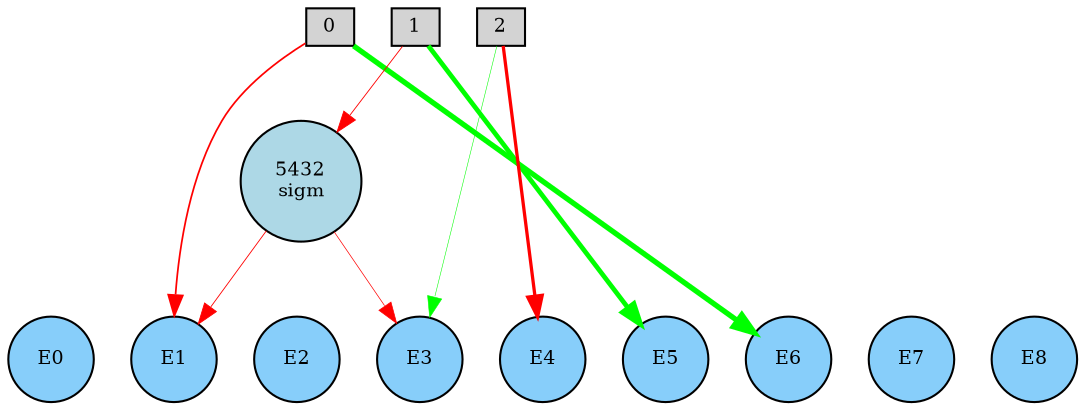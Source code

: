 digraph {
	node [fontsize=9 height=0.2 shape=circle width=0.2]
	subgraph inputs {
		node [shape=box style=filled]
		rank=source
		0 [fillcolor=lightgray]
		1 [fillcolor=lightgray]
		0 -> 1 [style=invis]
		2 [fillcolor=lightgray]
		1 -> 2 [style=invis]
	}
	subgraph outputs {
		node [style=filled]
		rank=sink
		E0 [fillcolor=lightskyblue fontsize=9 height=0.2 shape=circle width=0.2]
		E1 [fillcolor=lightskyblue fontsize=9 height=0.2 shape=circle width=0.2]
		E0 -> E1 [style=invis]
		E2 [fillcolor=lightskyblue fontsize=9 height=0.2 shape=circle width=0.2]
		E1 -> E2 [style=invis]
		E3 [fillcolor=lightskyblue fontsize=9 height=0.2 shape=circle width=0.2]
		E2 -> E3 [style=invis]
		E4 [fillcolor=lightskyblue fontsize=9 height=0.2 shape=circle width=0.2]
		E3 -> E4 [style=invis]
		E5 [fillcolor=lightskyblue fontsize=9 height=0.2 shape=circle width=0.2]
		E4 -> E5 [style=invis]
		E6 [fillcolor=lightskyblue fontsize=9 height=0.2 shape=circle width=0.2]
		E5 -> E6 [style=invis]
		E7 [fillcolor=lightskyblue fontsize=9 height=0.2 shape=circle width=0.2]
		E6 -> E7 [style=invis]
		E8 [fillcolor=lightskyblue fontsize=9 height=0.2 shape=circle width=0.2]
		E7 -> E8 [style=invis]
	}
	5432 [label="5432
sigm" fillcolor=lightblue style=filled]
	1 -> E5 [color=green penwidth=2.2711836062485853 style=solid]
	2 -> E4 [color=red penwidth=1.5744147907828243 style=solid]
	0 -> E6 [color=green penwidth=2.577968892769028 style=solid]
	2 -> E3 [color=green penwidth=0.2596348892862832 style=solid]
	0 -> E1 [color=red penwidth=0.8344057250462003 style=solid]
	1 -> 5432 [color=red penwidth=0.42395672757582936 style=solid]
	5432 -> E1 [color=red penwidth=0.419294064055855 style=solid]
	5432 -> E3 [color=red penwidth=0.33907455265717334 style=solid]
}
